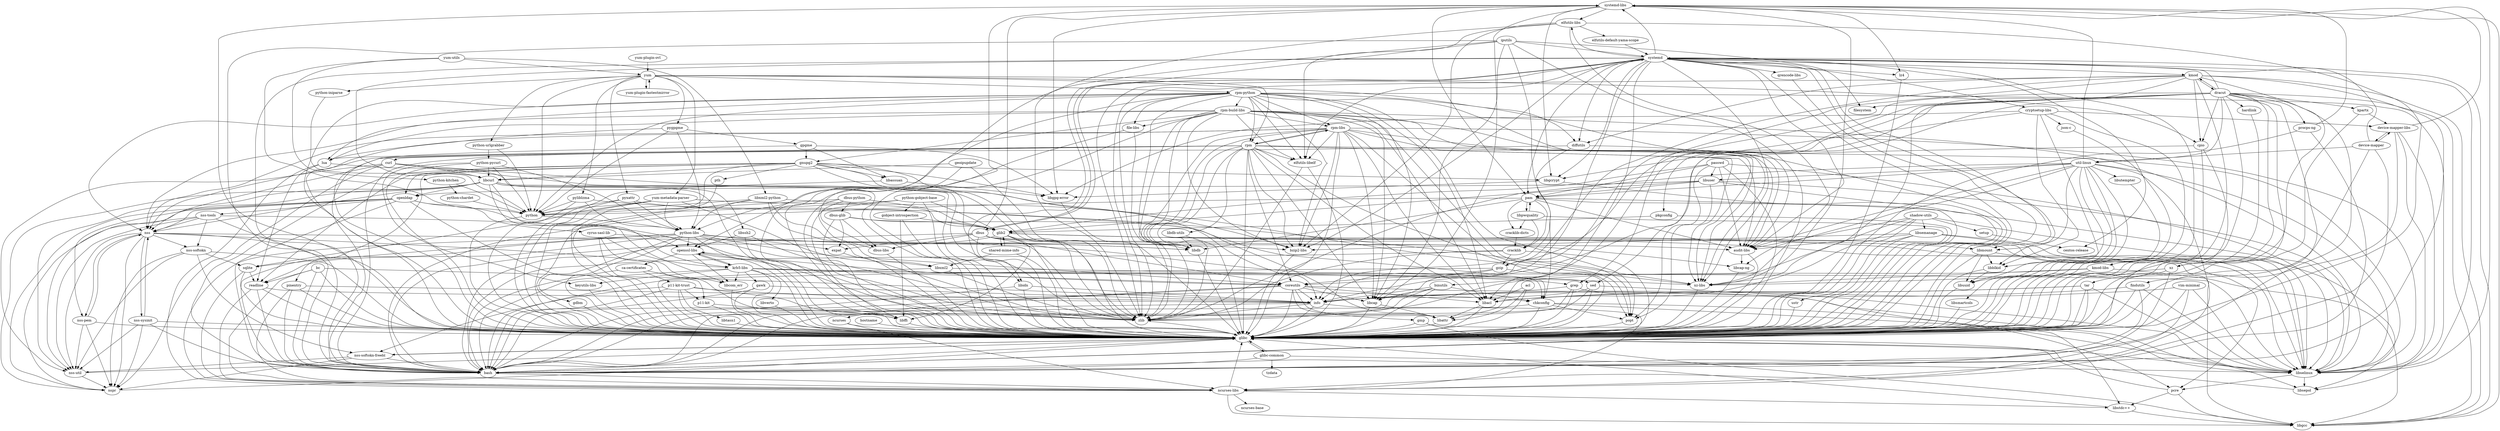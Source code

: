 digraph G {
"rpm-libs" -> "zlib"; "rpm-libs" -> "xz-libs"; "rpm-libs" -> "popt"; "rpm-libs" -> "elfutils-libelf"; "rpm-libs" -> "libcap"; "rpm-libs" -> "glibc"; "rpm-libs" -> "libselinux"; "rpm-libs" -> "bzip2-libs"; "rpm-libs" -> "libdb"; "rpm-libs" -> "libacl"; "rpm-libs" -> "lua"; "rpm-libs" -> "audit-libs"; "rpm-libs" -> "nss"; "rpm-libs" -> "rpm"; "curl" -> "nspr"; "curl" -> "zlib"; "curl" -> "libcurl"; "curl" -> "glibc"; "curl" -> "nss-util"; "curl" -> "nss"; "xz" -> "bash"; "xz" -> "xz-libs"; "xz" -> "glibc"; "chkconfig" -> "bash"; "chkconfig" -> "popt"; "chkconfig" -> "glibc"; "chkconfig" -> "libsepol"; "chkconfig" -> "libselinux"; "p11-kit" -> "libffi"; "p11-kit" -> "glibc"; "openldap" -> "nspr"; "openldap" -> "bash"; "openldap" -> "openssl-libs"; "openldap" -> "cyrus-sasl-lib"; "openldap" -> "glibc"; "openldap" -> "nss-util"; "openldap" -> "nss"; "openldap" -> "nss-tools"; "p11-kit-trust" -> "bash"; "p11-kit-trust" -> "chkconfig"; "p11-kit-trust" -> "libffi"; "p11-kit-trust" -> "libtasn1"; "p11-kit-trust" -> "nss-softokn-freebl"; "p11-kit-trust" -> "glibc"; "p11-kit-trust" -> "p11-kit"; "dbus-libs" -> "glibc"; "dbus-libs" -> "systemd-libs"; "yum-utils" -> "yum"; "yum-utils" -> "python"; "yum-utils" -> "libxml2-python"; "yum-utils" -> "python-kitchen"; "hostname" -> "glibc"; "nss-softokn" -> "nspr"; "nss-softokn" -> "sqlite"; "nss-softokn" -> "nss-softokn-freebl"; "nss-softokn" -> "glibc"; "nss-softokn" -> "nss-util"; "libattr" -> "glibc"; "gawk" -> "bash"; "gawk" -> "glibc"; "gawk" -> "info"; "python" -> "python-libs"; "python" -> "glibc"; "keyutils-libs" -> "glibc"; "cryptsetup-libs" -> "libgcrypt"; "cryptsetup-libs" -> "libblkid"; "cryptsetup-libs" -> "json-c"; "cryptsetup-libs" -> "device-mapper-libs"; "cryptsetup-libs" -> "glibc"; "cryptsetup-libs" -> "libgpg-error"; "cryptsetup-libs" -> "libuuid"; "libuuid" -> "glibc"; "libgpg-error" -> "glibc"; "yum-plugin-ovl" -> "yum"; "python-chardet" -> "python"; "rpm-build-libs" -> "zlib"; "rpm-build-libs" -> "xz-libs"; "rpm-build-libs" -> "popt"; "rpm-build-libs" -> "elfutils-libelf"; "rpm-build-libs" -> "libcap"; "rpm-build-libs" -> "rpm-libs"; "rpm-build-libs" -> "gnupg2"; "rpm-build-libs" -> "glibc"; "rpm-build-libs" -> "libselinux"; "rpm-build-libs" -> "bzip2-libs"; "rpm-build-libs" -> "libdb"; "rpm-build-libs" -> "libacl"; "rpm-build-libs" -> "lua"; "rpm-build-libs" -> "audit-libs"; "rpm-build-libs" -> "file-libs"; "rpm-build-libs" -> "nss"; "passwd" -> "popt"; "passwd" -> "pam"; "passwd" -> "glibc"; "passwd" -> "libselinux"; "passwd" -> "audit-libs"; "passwd" -> "glib2"; "passwd" -> "libuser"; "libuser" -> "popt"; "libuser" -> "pam"; "libuser" -> "openldap"; "libuser" -> "glibc"; "libuser" -> "libselinux"; "libuser" -> "glib2"; "ncurses-libs" -> "libstdc++"; "ncurses-libs" -> "libgcc"; "ncurses-libs" -> "ncurses-base"; "ncurses-libs" -> "glibc"; "pyliblzma" -> "xz-libs"; "pyliblzma" -> "python-libs"; "pyliblzma" -> "glibc"; "pyliblzma" -> "python"; "device-mapper-libs" -> "device-mapper"; "device-mapper-libs" -> "glibc"; "device-mapper-libs" -> "libsepol"; "device-mapper-libs" -> "libselinux"; "device-mapper-libs" -> "systemd-libs"; "nss-util" -> "nspr"; "nss-util" -> "glibc"; "findutils" -> "bash"; "findutils" -> "glibc"; "findutils" -> "libselinux"; "findutils" -> "info"; "dbus-glib" -> "chkconfig"; "dbus-glib" -> "expat"; "dbus-glib" -> "dbus-libs"; "dbus-glib" -> "glibc"; "dbus-glib" -> "glib2"; "glibc-common" -> "tzdata"; "glibc-common" -> "bash"; "glibc-common" -> "glibc"; "glibc-common" -> "libselinux"; "bc" -> "bash"; "bc" -> "readline"; "bc" -> "glibc"; "bc" -> "ncurses-libs"; "bc" -> "info"; "libffi" -> "glibc"; "bzip2-libs" -> "glibc"; "gmp" -> "libstdc++"; "gmp" -> "libgcc"; "gmp" -> "glibc"; "diffutils" -> "bash"; "diffutils" -> "glibc"; "diffutils" -> "info"; "cracklib" -> "bash"; "cracklib" -> "zlib"; "cracklib" -> "glibc"; "cracklib" -> "gzip"; "yum-plugin-fastestmirror" -> "yum"; "nss" -> "nspr"; "nss" -> "bash"; "nss" -> "chkconfig"; "nss" -> "nss-pem"; "nss" -> "nss-sysinit"; "nss" -> "glibc"; "nss" -> "nss-util"; "nss" -> "nss-softokn"; "libidn" -> "bash"; "libidn" -> "glibc"; "libidn" -> "info"; "libxml2-python" -> "zlib"; "libxml2-python" -> "xz-libs"; "libxml2-python" -> "libxml2"; "libxml2-python" -> "python-libs"; "libxml2-python" -> "glibc"; "libxml2-python" -> "python"; "pcre" -> "libstdc++"; "pcre" -> "libgcc"; "pcre" -> "glibc"; "sed" -> "bash"; "sed" -> "glibc"; "sed" -> "libselinux"; "sed" -> "info"; "systemd-libs" -> "xz-libs"; "systemd-libs" -> "libcap"; "systemd-libs" -> "libgcrypt"; "systemd-libs" -> "pam"; "systemd-libs" -> "elfutils-libs"; "systemd-libs" -> "libgcc"; "systemd-libs" -> "glibc"; "systemd-libs" -> "libselinux"; "systemd-libs" -> "libgpg-error"; "systemd-libs" -> "lz4"; "pygpgme" -> "python-libs"; "pygpgme" -> "glibc"; "pygpgme" -> "python"; "pygpgme" -> "gpgme"; "python-pycurl" -> "keyutils-libs"; "python-pycurl" -> "libcurl"; "python-pycurl" -> "python-libs"; "python-pycurl" -> "glibc"; "python-pycurl" -> "python"; "vim-minimal" -> "glibc"; "vim-minimal" -> "ncurses-libs"; "vim-minimal" -> "libselinux"; "vim-minimal" -> "libacl"; "audit-libs" -> "libcap-ng"; "audit-libs" -> "glibc"; "libcom_err" -> "glibc"; "systemd" -> "centos-release"; "systemd" -> "bash"; "systemd" -> "zlib"; "systemd" -> "xz-libs"; "systemd" -> "elfutils-libelf"; "systemd" -> "libcap"; "systemd" -> "libgcrypt"; "systemd" -> "kmod-libs"; "systemd" -> "libblkid"; "systemd" -> "libmount"; "systemd" -> "pam"; "systemd" -> "libcurl"; "systemd" -> "qrencode-libs"; "systemd" -> "elfutils-libs"; "systemd" -> "dbus"; "systemd" -> "libgcc"; "systemd" -> "glibc"; "systemd" -> "libselinux"; "systemd" -> "bzip2-libs"; "systemd" -> "libacl"; "systemd" -> "diffutils"; "systemd" -> "audit-libs"; "systemd" -> "lz4"; "systemd" -> "cryptsetup-libs"; "systemd" -> "kmod"; "systemd" -> "systemd-libs"; "lz4" -> "glibc"; "libmount" -> "libblkid"; "libmount" -> "glibc"; "libmount" -> "libselinux"; "libmount" -> "libuuid"; "gpgme" -> "libassuan"; "gpgme" -> "gnupg2"; "gpgme" -> "glibc"; "gpgme" -> "libgpg-error"; "gzip" -> "bash"; "gzip" -> "glibc"; "gzip" -> "info"; "gzip" -> "coreutils"; "libassuan" -> "glibc"; "libassuan" -> "libgpg-error"; "libcap" -> "glibc"; "libcap" -> "libattr"; "libdb-utils" -> "glibc"; "libdb-utils" -> "libdb"; "procps-ng" -> "glibc"; "procps-ng" -> "ncurses-libs"; "procps-ng" -> "systemd-libs"; "popt" -> "glibc"; "libpwquality" -> "cracklib"; "libpwquality" -> "pam"; "libpwquality" -> "glibc"; "libpwquality" -> "cracklib-dicts"; "dbus-python" -> "dbus-libs"; "dbus-python" -> "glibc"; "dbus-python" -> "glib2"; "dbus-python" -> "python"; "dbus-python" -> "dbus-glib"; "libsepol" -> "glibc"; "kmod-libs" -> "zlib"; "kmod-libs" -> "xz-libs"; "kmod-libs" -> "libgcc"; "kmod-libs" -> "glibc"; "libtasn1" -> "glibc"; "cpio" -> "bash"; "cpio" -> "glibc"; "cpio" -> "info"; "rpm-python" -> "zlib"; "rpm-python" -> "xz-libs"; "rpm-python" -> "popt"; "rpm-python" -> "elfutils-libelf"; "rpm-python" -> "libcap"; "rpm-python" -> "rpm-libs"; "rpm-python" -> "python-libs"; "rpm-python" -> "glibc"; "rpm-python" -> "libselinux"; "rpm-python" -> "bzip2-libs"; "rpm-python" -> "libdb"; "rpm-python" -> "libacl"; "rpm-python" -> "lua"; "rpm-python" -> "audit-libs"; "rpm-python" -> "file-libs"; "rpm-python" -> "nss"; "rpm-python" -> "rpm"; "rpm-python" -> "python"; "rpm-python" -> "rpm-build-libs"; "kmod" -> "bash"; "kmod" -> "zlib"; "kmod" -> "xz-libs"; "kmod" -> "cpio"; "kmod" -> "xz"; "kmod" -> "binutils"; "kmod" -> "dracut"; "kmod" -> "libgcc"; "kmod" -> "glibc"; "kmod" -> "diffutils"; "kmod" -> "gzip"; "libsmartcols" -> "glibc"; "acl" -> "glibc"; "acl" -> "libattr"; "acl" -> "libacl"; "nss-pem" -> "nspr"; "nss-pem" -> "glibc"; "nss-pem" -> "nss-util"; "nss-pem" -> "nss"; "ncurses" -> "glibc"; "ncurses" -> "ncurses-libs"; "libcap-ng" -> "glibc"; "libselinux" -> "pcre"; "libselinux" -> "glibc"; "libselinux" -> "libsepol"; "util-linux" -> "zlib"; "util-linux" -> "libcap-ng"; "util-linux" -> "libblkid"; "util-linux" -> "libmount"; "util-linux" -> "pam"; "util-linux" -> "libutempter"; "util-linux" -> "glibc"; "util-linux" -> "ncurses-libs"; "util-linux" -> "libselinux"; "util-linux" -> "libuuid"; "util-linux" -> "audit-libs"; "util-linux" -> "libuser"; "util-linux" -> "libsmartcols"; "util-linux" -> "systemd-libs"; "hardlink" -> "glibc"; "pinentry" -> "bash"; "pinentry" -> "glibc"; "pinentry" -> "ncurses-libs"; "pinentry" -> "info"; "python-kitchen" -> "python-chardet"; "python-kitchen" -> "python"; "shadow-utils" -> "setup"; "shadow-utils" -> "glibc"; "shadow-utils" -> "libselinux"; "shadow-utils" -> "libattr"; "shadow-utils" -> "libacl"; "shadow-utils" -> "audit-libs"; "shadow-utils" -> "libsemanage"; "pam" -> "bash"; "pam" -> "cracklib"; "pam" -> "glibc"; "pam" -> "libselinux"; "pam" -> "libdb"; "pam" -> "audit-libs"; "pam" -> "cracklib-dicts"; "pam" -> "libpwquality"; "info" -> "bash"; "info" -> "zlib"; "info" -> "glibc"; "info" -> "ncurses-libs"; "tar" -> "bash"; "tar" -> "glibc"; "tar" -> "libselinux"; "tar" -> "info"; "tar" -> "libacl"; "sqlite" -> "readline"; "sqlite" -> "glibc"; "sqlite" -> "ncurses-libs"; "libacl" -> "glibc"; "libacl" -> "libattr"; "python-libs" -> "bash"; "python-libs" -> "zlib"; "python-libs" -> "libffi"; "python-libs" -> "readline"; "python-libs" -> "sqlite"; "python-libs" -> "expat"; "python-libs" -> "openssl-libs"; "python-libs" -> "glibc"; "python-libs" -> "ncurses-libs"; "python-libs" -> "bzip2-libs"; "python-libs" -> "libdb"; "python-libs" -> "coreutils"; "python-libs" -> "gdbm"; "ustr" -> "glibc"; "libutempter" -> "glibc"; "libverto" -> "glibc"; "gobject-introspection" -> "libffi"; "gobject-introspection" -> "glibc"; "gobject-introspection" -> "glib2"; "dbus" -> "bash"; "dbus" -> "libcap-ng"; "dbus" -> "expat"; "dbus" -> "dbus-libs"; "dbus" -> "glibc"; "dbus" -> "libselinux"; "dbus" -> "audit-libs"; "dbus" -> "coreutils"; "dbus" -> "systemd-libs"; "dbus" -> "systemd"; "elfutils-libelf" -> "zlib"; "elfutils-libelf" -> "glibc"; "kpartx" -> "device-mapper-libs"; "kpartx" -> "glibc"; "nspr" -> "glibc"; "elfutils-libs" -> "zlib"; "elfutils-libs" -> "xz-libs"; "elfutils-libs" -> "elfutils-libelf"; "elfutils-libs" -> "glibc"; "elfutils-libs" -> "bzip2-libs"; "elfutils-libs" -> "elfutils-default-yama-scope"; "device-mapper" -> "bash"; "device-mapper" -> "device-mapper-libs"; "device-mapper" -> "glibc"; "device-mapper" -> "util-linux"; "device-mapper" -> "systemd"; "glibc" -> "glibc-common"; "glibc" -> "nss-softokn-freebl"; "geoipupdate" -> "zlib"; "geoipupdate" -> "libcurl"; "geoipupdate" -> "glibc"; "xz-libs" -> "glibc"; "ca-certificates" -> "bash"; "ca-certificates" -> "p11-kit"; "ca-certificates" -> "p11-kit-trust"; "nss-tools" -> "nspr"; "nss-tools" -> "zlib"; "nss-tools" -> "glibc"; "nss-tools" -> "nss-util"; "nss-tools" -> "nss-softokn"; "nss-tools" -> "nss"; "libssh2" -> "zlib"; "libssh2" -> "openssl-libs"; "libssh2" -> "glibc"; "python-iniparse" -> "python"; "libcurl" -> "nspr"; "libcurl" -> "zlib"; "libcurl" -> "nss-pem"; "libcurl" -> "openldap"; "libcurl" -> "glibc"; "libcurl" -> "nss-util"; "libcurl" -> "libcom_err"; "libcurl" -> "libidn"; "libcurl" -> "krb5-libs"; "libcurl" -> "libssh2"; "libcurl" -> "nss"; "yum" -> "cpio"; "yum" -> "python-iniparse"; "yum" -> "yum-metadata-parser"; "yum" -> "pyxattr"; "yum" -> "python-urlgrabber"; "yum" -> "rpm-python"; "yum" -> "pygpgme"; "yum" -> "diffutils"; "yum" -> "rpm"; "yum" -> "python"; "yum" -> "pyliblzma"; "yum" -> "yum-plugin-fastestmirror"; "cracklib-dicts" -> "cracklib"; "coreutils" -> "bash"; "coreutils" -> "libcap"; "coreutils" -> "ncurses"; "coreutils" -> "openssl-libs"; "coreutils" -> "glibc"; "coreutils" -> "libselinux"; "coreutils" -> "info"; "coreutils" -> "libattr"; "coreutils" -> "libacl"; "coreutils" -> "gmp"; "shared-mime-info" -> "libxml2"; "shared-mime-info" -> "glibc"; "shared-mime-info" -> "glib2"; "json-c" -> "glibc"; "dracut" -> "filesystem"; "dracut" -> "bash"; "dracut" -> "cpio"; "dracut" -> "findutils"; "dracut" -> "xz"; "dracut" -> "tar"; "dracut" -> "pkgconfig"; "dracut" -> "procps-ng"; "dracut" -> "libgcc"; "dracut" -> "glibc"; "dracut" -> "sed"; "dracut" -> "grep"; "dracut" -> "coreutils"; "dracut" -> "gzip"; "dracut" -> "hardlink"; "dracut" -> "kpartx"; "dracut" -> "util-linux"; "dracut" -> "kmod"; "dracut" -> "systemd"; "expat" -> "glibc"; "gdbm" -> "glibc"; "nss-sysinit" -> "nspr"; "nss-sysinit" -> "bash"; "nss-sysinit" -> "glibc"; "nss-sysinit" -> "nss-util"; "nss-sysinit" -> "nss"; "python-urlgrabber" -> "python"; "python-urlgrabber" -> "python-pycurl"; "iputils" -> "filesystem"; "iputils" -> "bash"; "iputils" -> "chkconfig"; "iputils" -> "libcap"; "iputils" -> "openssl-libs"; "iputils" -> "glibc"; "iputils" -> "libidn"; "iputils" -> "systemd"; "readline" -> "bash"; "readline" -> "glibc"; "readline" -> "ncurses-libs"; "readline" -> "info"; "libdb" -> "glibc"; "krb5-libs" -> "bash"; "krb5-libs" -> "gawk"; "krb5-libs" -> "keyutils-libs"; "krb5-libs" -> "openssl-libs"; "krb5-libs" -> "glibc"; "krb5-libs" -> "libselinux"; "krb5-libs" -> "libcom_err"; "krb5-libs" -> "sed"; "krb5-libs" -> "grep"; "krb5-libs" -> "libverto"; "krb5-libs" -> "coreutils"; "pkgconfig" -> "glibc"; "pkgconfig" -> "glib2"; "libgcrypt" -> "glibc"; "libgcrypt" -> "libgpg-error"; "gnupg2" -> "bash"; "gnupg2" -> "zlib"; "gnupg2" -> "readline"; "gnupg2" -> "libgcrypt"; "gnupg2" -> "libassuan"; "gnupg2" -> "pinentry"; "gnupg2" -> "libcurl"; "gnupg2" -> "openldap"; "gnupg2" -> "glibc"; "gnupg2" -> "info"; "gnupg2" -> "bzip2-libs"; "gnupg2" -> "libgpg-error"; "gnupg2" -> "pth"; "pth" -> "glibc"; "grep" -> "bash"; "grep" -> "pcre"; "grep" -> "glibc"; "grep" -> "info"; "yum-metadata-parser" -> "libxml2"; "yum-metadata-parser" -> "sqlite"; "yum-metadata-parser" -> "python-libs"; "yum-metadata-parser" -> "glibc"; "yum-metadata-parser" -> "glib2"; "yum-metadata-parser" -> "python"; "python-gobject-base" -> "libffi"; "python-gobject-base" -> "glibc"; "python-gobject-base" -> "glib2"; "python-gobject-base" -> "gobject-introspection"; "python-gobject-base" -> "python"; "libsemanage" -> "ustr"; "libsemanage" -> "glibc"; "libsemanage" -> "libsepol"; "libsemanage" -> "libselinux"; "libsemanage" -> "bzip2-libs"; "libsemanage" -> "audit-libs"; "libblkid" -> "glibc"; "libblkid" -> "libuuid"; "glib2" -> "bash"; "glib2" -> "pcre"; "glib2" -> "zlib"; "glib2" -> "libffi"; "glib2" -> "libmount"; "glib2" -> "shared-mime-info"; "glib2" -> "libgcc"; "glib2" -> "glibc"; "glib2" -> "libselinux"; "libxml2" -> "zlib"; "libxml2" -> "xz-libs"; "libxml2" -> "glibc"; "qrencode-libs" -> "glibc"; "elfutils-default-yama-scope" -> "systemd"; "rpm" -> "bash"; "rpm" -> "zlib"; "rpm" -> "xz-libs"; "rpm" -> "popt"; "rpm" -> "elfutils-libelf"; "rpm" -> "libcap"; "rpm" -> "rpm-libs"; "rpm" -> "glibc"; "rpm" -> "libselinux"; "rpm" -> "bzip2-libs"; "rpm" -> "libdb"; "rpm" -> "libacl"; "rpm" -> "lua"; "rpm" -> "audit-libs"; "rpm" -> "libdb-utils"; "rpm" -> "coreutils"; "rpm" -> "nss"; "rpm" -> "curl"; "libstdc++" -> "libgcc"; "libstdc++" -> "glibc"; "cyrus-sasl-lib" -> "glibc"; "cyrus-sasl-lib" -> "libdb"; "cyrus-sasl-lib" -> "libcom_err"; "cyrus-sasl-lib" -> "krb5-libs"; "zlib" -> "glibc"; "binutils" -> "bash"; "binutils" -> "zlib"; "binutils" -> "chkconfig"; "binutils" -> "glibc"; "binutils" -> "info"; "setup" -> "centos-release"; "file-libs" -> "zlib"; "file-libs" -> "glibc"; "lua" -> "readline"; "lua" -> "glibc"; "lua" -> "ncurses-libs"; "nss-softokn-freebl" -> "nspr"; "nss-softokn-freebl" -> "bash"; "nss-softokn-freebl" -> "glibc"; "nss-softokn-freebl" -> "nss-util"; "bash" -> "glibc"; "bash" -> "ncurses-libs"; "openssl-libs" -> "zlib"; "openssl-libs" -> "ca-certificates"; "openssl-libs" -> "glibc"; "openssl-libs" -> "libcom_err"; "openssl-libs" -> "krb5-libs"; "pyxattr" -> "python-libs"; "pyxattr" -> "glibc"; "pyxattr" -> "libattr"; "pyxattr" -> "python"; }
